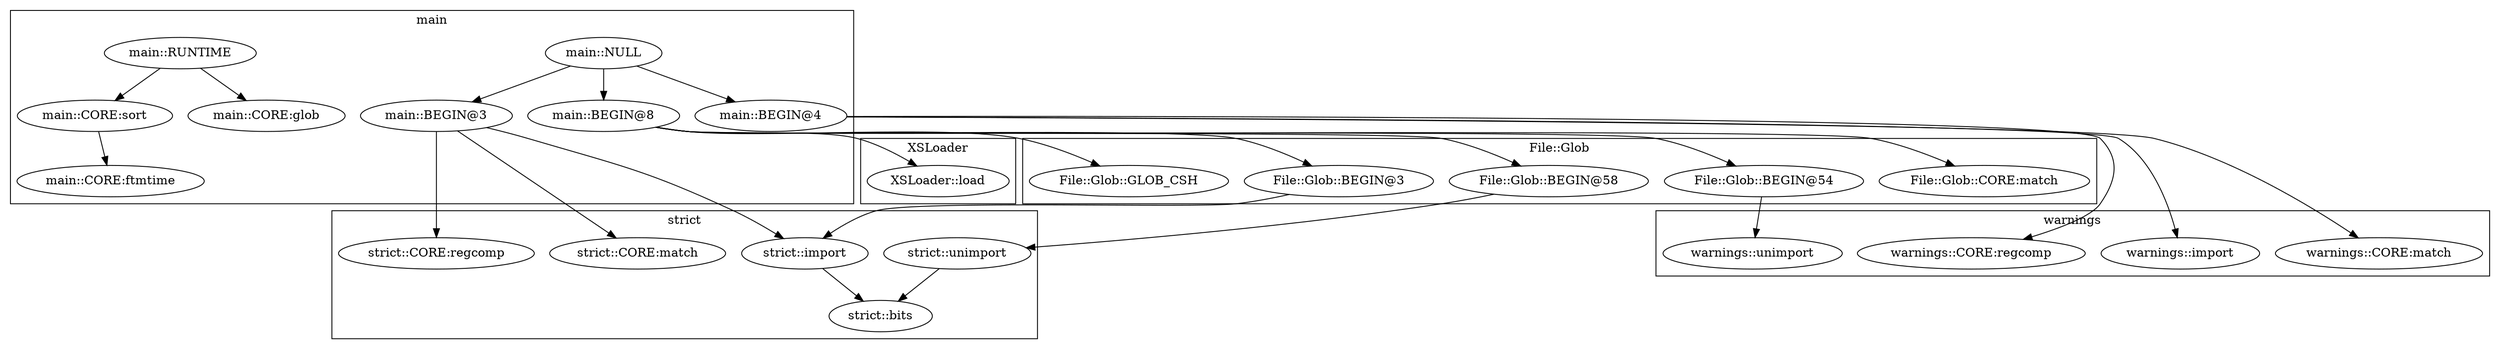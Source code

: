 digraph {
graph [overlap=false]
subgraph cluster_XSLoader {
	label="XSLoader";
	"XSLoader::load";
}
subgraph cluster_File_Glob {
	label="File::Glob";
	"File::Glob::BEGIN@58";
	"File::Glob::GLOB_CSH";
	"File::Glob::CORE:match";
	"File::Glob::BEGIN@3";
	"File::Glob::BEGIN@54";
}
subgraph cluster_strict {
	label="strict";
	"strict::unimport";
	"strict::import";
	"strict::CORE:regcomp";
	"strict::CORE:match";
	"strict::bits";
}
subgraph cluster_main {
	label="main";
	"main::NULL";
	"main::BEGIN@3";
	"main::CORE:glob";
	"main::CORE:sort";
	"main::CORE:ftmtime";
	"main::BEGIN@8";
	"main::BEGIN@4";
	"main::RUNTIME";
}
subgraph cluster_warnings {
	label="warnings";
	"warnings::CORE:match";
	"warnings::unimport";
	"warnings::CORE:regcomp";
	"warnings::import";
}
"main::NULL" -> "main::BEGIN@4";
"main::BEGIN@8" -> "File::Glob::BEGIN@54";
"main::NULL" -> "main::BEGIN@8";
"main::BEGIN@3" -> "strict::CORE:match";
"File::Glob::BEGIN@58" -> "strict::unimport";
"File::Glob::BEGIN@3" -> "strict::import";
"main::BEGIN@3" -> "strict::import";
"main::BEGIN@8" -> "File::Glob::BEGIN@3";
"main::BEGIN@8" -> "XSLoader::load";
"File::Glob::BEGIN@54" -> "warnings::unimport";
"main::BEGIN@8" -> "File::Glob::BEGIN@58";
"main::BEGIN@3" -> "strict::CORE:regcomp";
"main::RUNTIME" -> "main::CORE:glob";
"main::RUNTIME" -> "main::CORE:sort";
"main::BEGIN@4" -> "warnings::import";
"main::BEGIN@8" -> "File::Glob::GLOB_CSH";
"main::BEGIN@4" -> "warnings::CORE:regcomp";
"main::BEGIN@8" -> "File::Glob::CORE:match";
"strict::import" -> "strict::bits";
"strict::unimport" -> "strict::bits";
"main::CORE:sort" -> "main::CORE:ftmtime";
"main::BEGIN@4" -> "warnings::CORE:match";
"main::NULL" -> "main::BEGIN@3";
}
